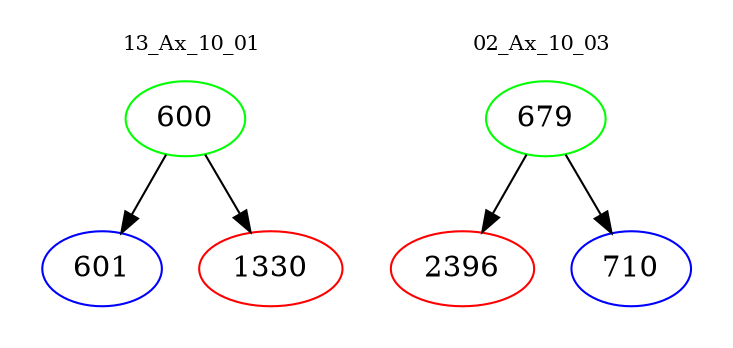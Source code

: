 digraph{
subgraph cluster_0 {
color = white
label = "13_Ax_10_01";
fontsize=10;
T0_600 [label="600", color="green"]
T0_600 -> T0_601 [color="black"]
T0_601 [label="601", color="blue"]
T0_600 -> T0_1330 [color="black"]
T0_1330 [label="1330", color="red"]
}
subgraph cluster_1 {
color = white
label = "02_Ax_10_03";
fontsize=10;
T1_679 [label="679", color="green"]
T1_679 -> T1_2396 [color="black"]
T1_2396 [label="2396", color="red"]
T1_679 -> T1_710 [color="black"]
T1_710 [label="710", color="blue"]
}
}

